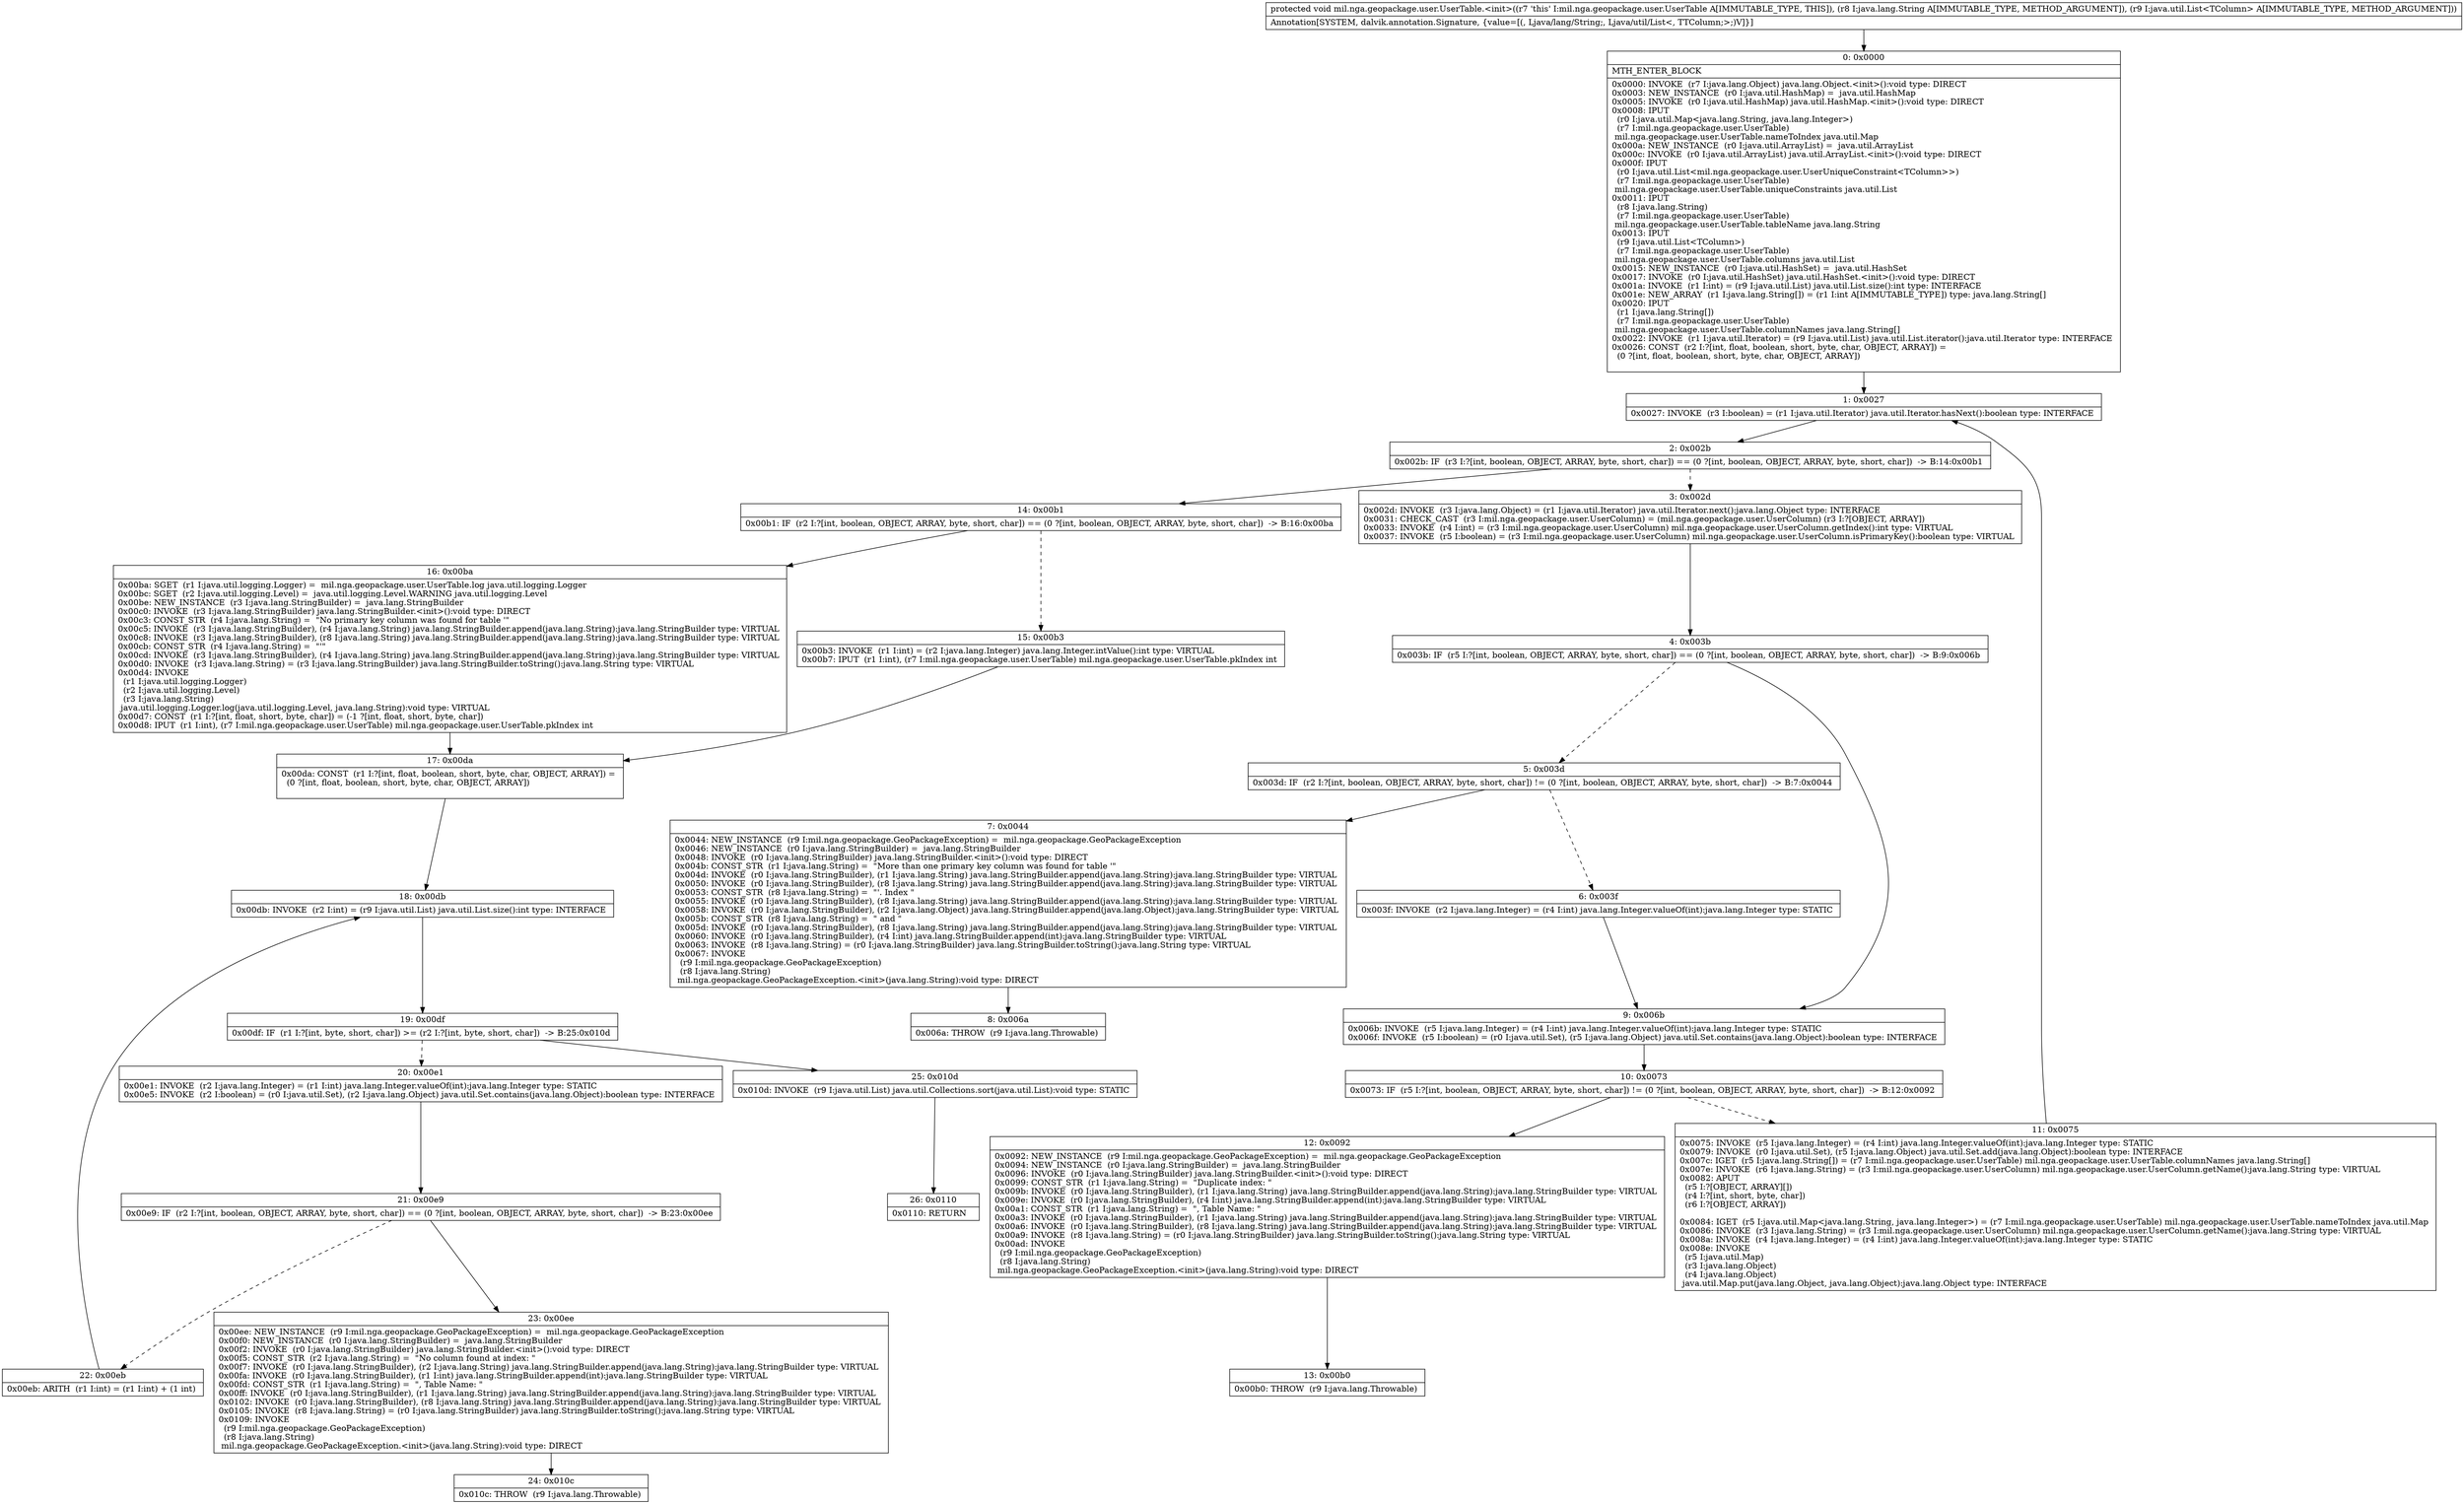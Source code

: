 digraph "CFG formil.nga.geopackage.user.UserTable.\<init\>(Ljava\/lang\/String;Ljava\/util\/List;)V" {
Node_0 [shape=record,label="{0\:\ 0x0000|MTH_ENTER_BLOCK\l|0x0000: INVOKE  (r7 I:java.lang.Object) java.lang.Object.\<init\>():void type: DIRECT \l0x0003: NEW_INSTANCE  (r0 I:java.util.HashMap) =  java.util.HashMap \l0x0005: INVOKE  (r0 I:java.util.HashMap) java.util.HashMap.\<init\>():void type: DIRECT \l0x0008: IPUT  \l  (r0 I:java.util.Map\<java.lang.String, java.lang.Integer\>)\l  (r7 I:mil.nga.geopackage.user.UserTable)\l mil.nga.geopackage.user.UserTable.nameToIndex java.util.Map \l0x000a: NEW_INSTANCE  (r0 I:java.util.ArrayList) =  java.util.ArrayList \l0x000c: INVOKE  (r0 I:java.util.ArrayList) java.util.ArrayList.\<init\>():void type: DIRECT \l0x000f: IPUT  \l  (r0 I:java.util.List\<mil.nga.geopackage.user.UserUniqueConstraint\<TColumn\>\>)\l  (r7 I:mil.nga.geopackage.user.UserTable)\l mil.nga.geopackage.user.UserTable.uniqueConstraints java.util.List \l0x0011: IPUT  \l  (r8 I:java.lang.String)\l  (r7 I:mil.nga.geopackage.user.UserTable)\l mil.nga.geopackage.user.UserTable.tableName java.lang.String \l0x0013: IPUT  \l  (r9 I:java.util.List\<TColumn\>)\l  (r7 I:mil.nga.geopackage.user.UserTable)\l mil.nga.geopackage.user.UserTable.columns java.util.List \l0x0015: NEW_INSTANCE  (r0 I:java.util.HashSet) =  java.util.HashSet \l0x0017: INVOKE  (r0 I:java.util.HashSet) java.util.HashSet.\<init\>():void type: DIRECT \l0x001a: INVOKE  (r1 I:int) = (r9 I:java.util.List) java.util.List.size():int type: INTERFACE \l0x001e: NEW_ARRAY  (r1 I:java.lang.String[]) = (r1 I:int A[IMMUTABLE_TYPE]) type: java.lang.String[] \l0x0020: IPUT  \l  (r1 I:java.lang.String[])\l  (r7 I:mil.nga.geopackage.user.UserTable)\l mil.nga.geopackage.user.UserTable.columnNames java.lang.String[] \l0x0022: INVOKE  (r1 I:java.util.Iterator) = (r9 I:java.util.List) java.util.List.iterator():java.util.Iterator type: INTERFACE \l0x0026: CONST  (r2 I:?[int, float, boolean, short, byte, char, OBJECT, ARRAY]) = \l  (0 ?[int, float, boolean, short, byte, char, OBJECT, ARRAY])\l \l}"];
Node_1 [shape=record,label="{1\:\ 0x0027|0x0027: INVOKE  (r3 I:boolean) = (r1 I:java.util.Iterator) java.util.Iterator.hasNext():boolean type: INTERFACE \l}"];
Node_2 [shape=record,label="{2\:\ 0x002b|0x002b: IF  (r3 I:?[int, boolean, OBJECT, ARRAY, byte, short, char]) == (0 ?[int, boolean, OBJECT, ARRAY, byte, short, char])  \-\> B:14:0x00b1 \l}"];
Node_3 [shape=record,label="{3\:\ 0x002d|0x002d: INVOKE  (r3 I:java.lang.Object) = (r1 I:java.util.Iterator) java.util.Iterator.next():java.lang.Object type: INTERFACE \l0x0031: CHECK_CAST  (r3 I:mil.nga.geopackage.user.UserColumn) = (mil.nga.geopackage.user.UserColumn) (r3 I:?[OBJECT, ARRAY]) \l0x0033: INVOKE  (r4 I:int) = (r3 I:mil.nga.geopackage.user.UserColumn) mil.nga.geopackage.user.UserColumn.getIndex():int type: VIRTUAL \l0x0037: INVOKE  (r5 I:boolean) = (r3 I:mil.nga.geopackage.user.UserColumn) mil.nga.geopackage.user.UserColumn.isPrimaryKey():boolean type: VIRTUAL \l}"];
Node_4 [shape=record,label="{4\:\ 0x003b|0x003b: IF  (r5 I:?[int, boolean, OBJECT, ARRAY, byte, short, char]) == (0 ?[int, boolean, OBJECT, ARRAY, byte, short, char])  \-\> B:9:0x006b \l}"];
Node_5 [shape=record,label="{5\:\ 0x003d|0x003d: IF  (r2 I:?[int, boolean, OBJECT, ARRAY, byte, short, char]) != (0 ?[int, boolean, OBJECT, ARRAY, byte, short, char])  \-\> B:7:0x0044 \l}"];
Node_6 [shape=record,label="{6\:\ 0x003f|0x003f: INVOKE  (r2 I:java.lang.Integer) = (r4 I:int) java.lang.Integer.valueOf(int):java.lang.Integer type: STATIC \l}"];
Node_7 [shape=record,label="{7\:\ 0x0044|0x0044: NEW_INSTANCE  (r9 I:mil.nga.geopackage.GeoPackageException) =  mil.nga.geopackage.GeoPackageException \l0x0046: NEW_INSTANCE  (r0 I:java.lang.StringBuilder) =  java.lang.StringBuilder \l0x0048: INVOKE  (r0 I:java.lang.StringBuilder) java.lang.StringBuilder.\<init\>():void type: DIRECT \l0x004b: CONST_STR  (r1 I:java.lang.String) =  \"More than one primary key column was found for table '\" \l0x004d: INVOKE  (r0 I:java.lang.StringBuilder), (r1 I:java.lang.String) java.lang.StringBuilder.append(java.lang.String):java.lang.StringBuilder type: VIRTUAL \l0x0050: INVOKE  (r0 I:java.lang.StringBuilder), (r8 I:java.lang.String) java.lang.StringBuilder.append(java.lang.String):java.lang.StringBuilder type: VIRTUAL \l0x0053: CONST_STR  (r8 I:java.lang.String) =  \"'. Index \" \l0x0055: INVOKE  (r0 I:java.lang.StringBuilder), (r8 I:java.lang.String) java.lang.StringBuilder.append(java.lang.String):java.lang.StringBuilder type: VIRTUAL \l0x0058: INVOKE  (r0 I:java.lang.StringBuilder), (r2 I:java.lang.Object) java.lang.StringBuilder.append(java.lang.Object):java.lang.StringBuilder type: VIRTUAL \l0x005b: CONST_STR  (r8 I:java.lang.String) =  \" and \" \l0x005d: INVOKE  (r0 I:java.lang.StringBuilder), (r8 I:java.lang.String) java.lang.StringBuilder.append(java.lang.String):java.lang.StringBuilder type: VIRTUAL \l0x0060: INVOKE  (r0 I:java.lang.StringBuilder), (r4 I:int) java.lang.StringBuilder.append(int):java.lang.StringBuilder type: VIRTUAL \l0x0063: INVOKE  (r8 I:java.lang.String) = (r0 I:java.lang.StringBuilder) java.lang.StringBuilder.toString():java.lang.String type: VIRTUAL \l0x0067: INVOKE  \l  (r9 I:mil.nga.geopackage.GeoPackageException)\l  (r8 I:java.lang.String)\l mil.nga.geopackage.GeoPackageException.\<init\>(java.lang.String):void type: DIRECT \l}"];
Node_8 [shape=record,label="{8\:\ 0x006a|0x006a: THROW  (r9 I:java.lang.Throwable) \l}"];
Node_9 [shape=record,label="{9\:\ 0x006b|0x006b: INVOKE  (r5 I:java.lang.Integer) = (r4 I:int) java.lang.Integer.valueOf(int):java.lang.Integer type: STATIC \l0x006f: INVOKE  (r5 I:boolean) = (r0 I:java.util.Set), (r5 I:java.lang.Object) java.util.Set.contains(java.lang.Object):boolean type: INTERFACE \l}"];
Node_10 [shape=record,label="{10\:\ 0x0073|0x0073: IF  (r5 I:?[int, boolean, OBJECT, ARRAY, byte, short, char]) != (0 ?[int, boolean, OBJECT, ARRAY, byte, short, char])  \-\> B:12:0x0092 \l}"];
Node_11 [shape=record,label="{11\:\ 0x0075|0x0075: INVOKE  (r5 I:java.lang.Integer) = (r4 I:int) java.lang.Integer.valueOf(int):java.lang.Integer type: STATIC \l0x0079: INVOKE  (r0 I:java.util.Set), (r5 I:java.lang.Object) java.util.Set.add(java.lang.Object):boolean type: INTERFACE \l0x007c: IGET  (r5 I:java.lang.String[]) = (r7 I:mil.nga.geopackage.user.UserTable) mil.nga.geopackage.user.UserTable.columnNames java.lang.String[] \l0x007e: INVOKE  (r6 I:java.lang.String) = (r3 I:mil.nga.geopackage.user.UserColumn) mil.nga.geopackage.user.UserColumn.getName():java.lang.String type: VIRTUAL \l0x0082: APUT  \l  (r5 I:?[OBJECT, ARRAY][])\l  (r4 I:?[int, short, byte, char])\l  (r6 I:?[OBJECT, ARRAY])\l \l0x0084: IGET  (r5 I:java.util.Map\<java.lang.String, java.lang.Integer\>) = (r7 I:mil.nga.geopackage.user.UserTable) mil.nga.geopackage.user.UserTable.nameToIndex java.util.Map \l0x0086: INVOKE  (r3 I:java.lang.String) = (r3 I:mil.nga.geopackage.user.UserColumn) mil.nga.geopackage.user.UserColumn.getName():java.lang.String type: VIRTUAL \l0x008a: INVOKE  (r4 I:java.lang.Integer) = (r4 I:int) java.lang.Integer.valueOf(int):java.lang.Integer type: STATIC \l0x008e: INVOKE  \l  (r5 I:java.util.Map)\l  (r3 I:java.lang.Object)\l  (r4 I:java.lang.Object)\l java.util.Map.put(java.lang.Object, java.lang.Object):java.lang.Object type: INTERFACE \l}"];
Node_12 [shape=record,label="{12\:\ 0x0092|0x0092: NEW_INSTANCE  (r9 I:mil.nga.geopackage.GeoPackageException) =  mil.nga.geopackage.GeoPackageException \l0x0094: NEW_INSTANCE  (r0 I:java.lang.StringBuilder) =  java.lang.StringBuilder \l0x0096: INVOKE  (r0 I:java.lang.StringBuilder) java.lang.StringBuilder.\<init\>():void type: DIRECT \l0x0099: CONST_STR  (r1 I:java.lang.String) =  \"Duplicate index: \" \l0x009b: INVOKE  (r0 I:java.lang.StringBuilder), (r1 I:java.lang.String) java.lang.StringBuilder.append(java.lang.String):java.lang.StringBuilder type: VIRTUAL \l0x009e: INVOKE  (r0 I:java.lang.StringBuilder), (r4 I:int) java.lang.StringBuilder.append(int):java.lang.StringBuilder type: VIRTUAL \l0x00a1: CONST_STR  (r1 I:java.lang.String) =  \", Table Name: \" \l0x00a3: INVOKE  (r0 I:java.lang.StringBuilder), (r1 I:java.lang.String) java.lang.StringBuilder.append(java.lang.String):java.lang.StringBuilder type: VIRTUAL \l0x00a6: INVOKE  (r0 I:java.lang.StringBuilder), (r8 I:java.lang.String) java.lang.StringBuilder.append(java.lang.String):java.lang.StringBuilder type: VIRTUAL \l0x00a9: INVOKE  (r8 I:java.lang.String) = (r0 I:java.lang.StringBuilder) java.lang.StringBuilder.toString():java.lang.String type: VIRTUAL \l0x00ad: INVOKE  \l  (r9 I:mil.nga.geopackage.GeoPackageException)\l  (r8 I:java.lang.String)\l mil.nga.geopackage.GeoPackageException.\<init\>(java.lang.String):void type: DIRECT \l}"];
Node_13 [shape=record,label="{13\:\ 0x00b0|0x00b0: THROW  (r9 I:java.lang.Throwable) \l}"];
Node_14 [shape=record,label="{14\:\ 0x00b1|0x00b1: IF  (r2 I:?[int, boolean, OBJECT, ARRAY, byte, short, char]) == (0 ?[int, boolean, OBJECT, ARRAY, byte, short, char])  \-\> B:16:0x00ba \l}"];
Node_15 [shape=record,label="{15\:\ 0x00b3|0x00b3: INVOKE  (r1 I:int) = (r2 I:java.lang.Integer) java.lang.Integer.intValue():int type: VIRTUAL \l0x00b7: IPUT  (r1 I:int), (r7 I:mil.nga.geopackage.user.UserTable) mil.nga.geopackage.user.UserTable.pkIndex int \l}"];
Node_16 [shape=record,label="{16\:\ 0x00ba|0x00ba: SGET  (r1 I:java.util.logging.Logger) =  mil.nga.geopackage.user.UserTable.log java.util.logging.Logger \l0x00bc: SGET  (r2 I:java.util.logging.Level) =  java.util.logging.Level.WARNING java.util.logging.Level \l0x00be: NEW_INSTANCE  (r3 I:java.lang.StringBuilder) =  java.lang.StringBuilder \l0x00c0: INVOKE  (r3 I:java.lang.StringBuilder) java.lang.StringBuilder.\<init\>():void type: DIRECT \l0x00c3: CONST_STR  (r4 I:java.lang.String) =  \"No primary key column was found for table '\" \l0x00c5: INVOKE  (r3 I:java.lang.StringBuilder), (r4 I:java.lang.String) java.lang.StringBuilder.append(java.lang.String):java.lang.StringBuilder type: VIRTUAL \l0x00c8: INVOKE  (r3 I:java.lang.StringBuilder), (r8 I:java.lang.String) java.lang.StringBuilder.append(java.lang.String):java.lang.StringBuilder type: VIRTUAL \l0x00cb: CONST_STR  (r4 I:java.lang.String) =  \"'\" \l0x00cd: INVOKE  (r3 I:java.lang.StringBuilder), (r4 I:java.lang.String) java.lang.StringBuilder.append(java.lang.String):java.lang.StringBuilder type: VIRTUAL \l0x00d0: INVOKE  (r3 I:java.lang.String) = (r3 I:java.lang.StringBuilder) java.lang.StringBuilder.toString():java.lang.String type: VIRTUAL \l0x00d4: INVOKE  \l  (r1 I:java.util.logging.Logger)\l  (r2 I:java.util.logging.Level)\l  (r3 I:java.lang.String)\l java.util.logging.Logger.log(java.util.logging.Level, java.lang.String):void type: VIRTUAL \l0x00d7: CONST  (r1 I:?[int, float, short, byte, char]) = (\-1 ?[int, float, short, byte, char]) \l0x00d8: IPUT  (r1 I:int), (r7 I:mil.nga.geopackage.user.UserTable) mil.nga.geopackage.user.UserTable.pkIndex int \l}"];
Node_17 [shape=record,label="{17\:\ 0x00da|0x00da: CONST  (r1 I:?[int, float, boolean, short, byte, char, OBJECT, ARRAY]) = \l  (0 ?[int, float, boolean, short, byte, char, OBJECT, ARRAY])\l \l}"];
Node_18 [shape=record,label="{18\:\ 0x00db|0x00db: INVOKE  (r2 I:int) = (r9 I:java.util.List) java.util.List.size():int type: INTERFACE \l}"];
Node_19 [shape=record,label="{19\:\ 0x00df|0x00df: IF  (r1 I:?[int, byte, short, char]) \>= (r2 I:?[int, byte, short, char])  \-\> B:25:0x010d \l}"];
Node_20 [shape=record,label="{20\:\ 0x00e1|0x00e1: INVOKE  (r2 I:java.lang.Integer) = (r1 I:int) java.lang.Integer.valueOf(int):java.lang.Integer type: STATIC \l0x00e5: INVOKE  (r2 I:boolean) = (r0 I:java.util.Set), (r2 I:java.lang.Object) java.util.Set.contains(java.lang.Object):boolean type: INTERFACE \l}"];
Node_21 [shape=record,label="{21\:\ 0x00e9|0x00e9: IF  (r2 I:?[int, boolean, OBJECT, ARRAY, byte, short, char]) == (0 ?[int, boolean, OBJECT, ARRAY, byte, short, char])  \-\> B:23:0x00ee \l}"];
Node_22 [shape=record,label="{22\:\ 0x00eb|0x00eb: ARITH  (r1 I:int) = (r1 I:int) + (1 int) \l}"];
Node_23 [shape=record,label="{23\:\ 0x00ee|0x00ee: NEW_INSTANCE  (r9 I:mil.nga.geopackage.GeoPackageException) =  mil.nga.geopackage.GeoPackageException \l0x00f0: NEW_INSTANCE  (r0 I:java.lang.StringBuilder) =  java.lang.StringBuilder \l0x00f2: INVOKE  (r0 I:java.lang.StringBuilder) java.lang.StringBuilder.\<init\>():void type: DIRECT \l0x00f5: CONST_STR  (r2 I:java.lang.String) =  \"No column found at index: \" \l0x00f7: INVOKE  (r0 I:java.lang.StringBuilder), (r2 I:java.lang.String) java.lang.StringBuilder.append(java.lang.String):java.lang.StringBuilder type: VIRTUAL \l0x00fa: INVOKE  (r0 I:java.lang.StringBuilder), (r1 I:int) java.lang.StringBuilder.append(int):java.lang.StringBuilder type: VIRTUAL \l0x00fd: CONST_STR  (r1 I:java.lang.String) =  \", Table Name: \" \l0x00ff: INVOKE  (r0 I:java.lang.StringBuilder), (r1 I:java.lang.String) java.lang.StringBuilder.append(java.lang.String):java.lang.StringBuilder type: VIRTUAL \l0x0102: INVOKE  (r0 I:java.lang.StringBuilder), (r8 I:java.lang.String) java.lang.StringBuilder.append(java.lang.String):java.lang.StringBuilder type: VIRTUAL \l0x0105: INVOKE  (r8 I:java.lang.String) = (r0 I:java.lang.StringBuilder) java.lang.StringBuilder.toString():java.lang.String type: VIRTUAL \l0x0109: INVOKE  \l  (r9 I:mil.nga.geopackage.GeoPackageException)\l  (r8 I:java.lang.String)\l mil.nga.geopackage.GeoPackageException.\<init\>(java.lang.String):void type: DIRECT \l}"];
Node_24 [shape=record,label="{24\:\ 0x010c|0x010c: THROW  (r9 I:java.lang.Throwable) \l}"];
Node_25 [shape=record,label="{25\:\ 0x010d|0x010d: INVOKE  (r9 I:java.util.List) java.util.Collections.sort(java.util.List):void type: STATIC \l}"];
Node_26 [shape=record,label="{26\:\ 0x0110|0x0110: RETURN   \l}"];
MethodNode[shape=record,label="{protected void mil.nga.geopackage.user.UserTable.\<init\>((r7 'this' I:mil.nga.geopackage.user.UserTable A[IMMUTABLE_TYPE, THIS]), (r8 I:java.lang.String A[IMMUTABLE_TYPE, METHOD_ARGUMENT]), (r9 I:java.util.List\<TColumn\> A[IMMUTABLE_TYPE, METHOD_ARGUMENT]))  | Annotation[SYSTEM, dalvik.annotation.Signature, \{value=[(, Ljava\/lang\/String;, Ljava\/util\/List\<, TTColumn;\>;)V]\}]\l}"];
MethodNode -> Node_0;
Node_0 -> Node_1;
Node_1 -> Node_2;
Node_2 -> Node_3[style=dashed];
Node_2 -> Node_14;
Node_3 -> Node_4;
Node_4 -> Node_5[style=dashed];
Node_4 -> Node_9;
Node_5 -> Node_6[style=dashed];
Node_5 -> Node_7;
Node_6 -> Node_9;
Node_7 -> Node_8;
Node_9 -> Node_10;
Node_10 -> Node_11[style=dashed];
Node_10 -> Node_12;
Node_11 -> Node_1;
Node_12 -> Node_13;
Node_14 -> Node_15[style=dashed];
Node_14 -> Node_16;
Node_15 -> Node_17;
Node_16 -> Node_17;
Node_17 -> Node_18;
Node_18 -> Node_19;
Node_19 -> Node_20[style=dashed];
Node_19 -> Node_25;
Node_20 -> Node_21;
Node_21 -> Node_22[style=dashed];
Node_21 -> Node_23;
Node_22 -> Node_18;
Node_23 -> Node_24;
Node_25 -> Node_26;
}

